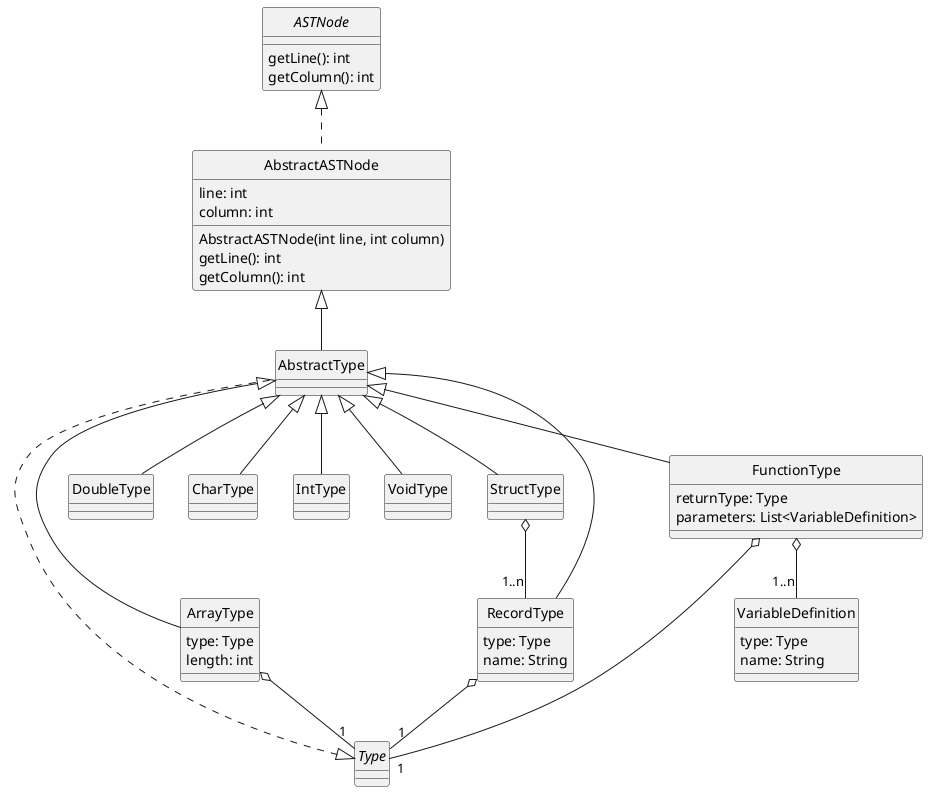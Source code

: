 @startuml Types
skinparam style strictuml
skinparam monochrome true

interface ASTNode {
    getLine(): int
    getColumn(): int
}

class AbstractASTNode {
    AbstractASTNode(int line, int column)
    getLine(): int
    getColumn(): int
    line: int
    column: int
}

interface Type

class AbstractType {

}

class ArrayType {
    type: Type
    length: int
}

class DoubleType {

}

class CharType {

}

class IntType {

}

class VoidType {

}

class StructType {

}

class RecordType {
    type: Type
    name: String
}

class FunctionType {
    returnType: Type
    parameters: List<VariableDefinition>
}

class VariableDefinition {
    type: Type
    name: String
}

ASTNode <|.. AbstractASTNode

AbstractASTNode <|-- AbstractType

Type <|.. AbstractType

AbstractType <|-- ArrayType
AbstractType <|-- DoubleType
AbstractType <|-- CharType
AbstractType <|-- IntType
AbstractType <|-- VoidType
AbstractType <|-- StructType
AbstractType <|-- RecordType
AbstractType <|-- FunctionType

ArrayType o-- "1" Type
RecordType o-- "1" Type
FunctionType o-- "1" Type

StructType o-- "1..n" RecordType
FunctionType o-- "1..n" VariableDefinition
@enduml
